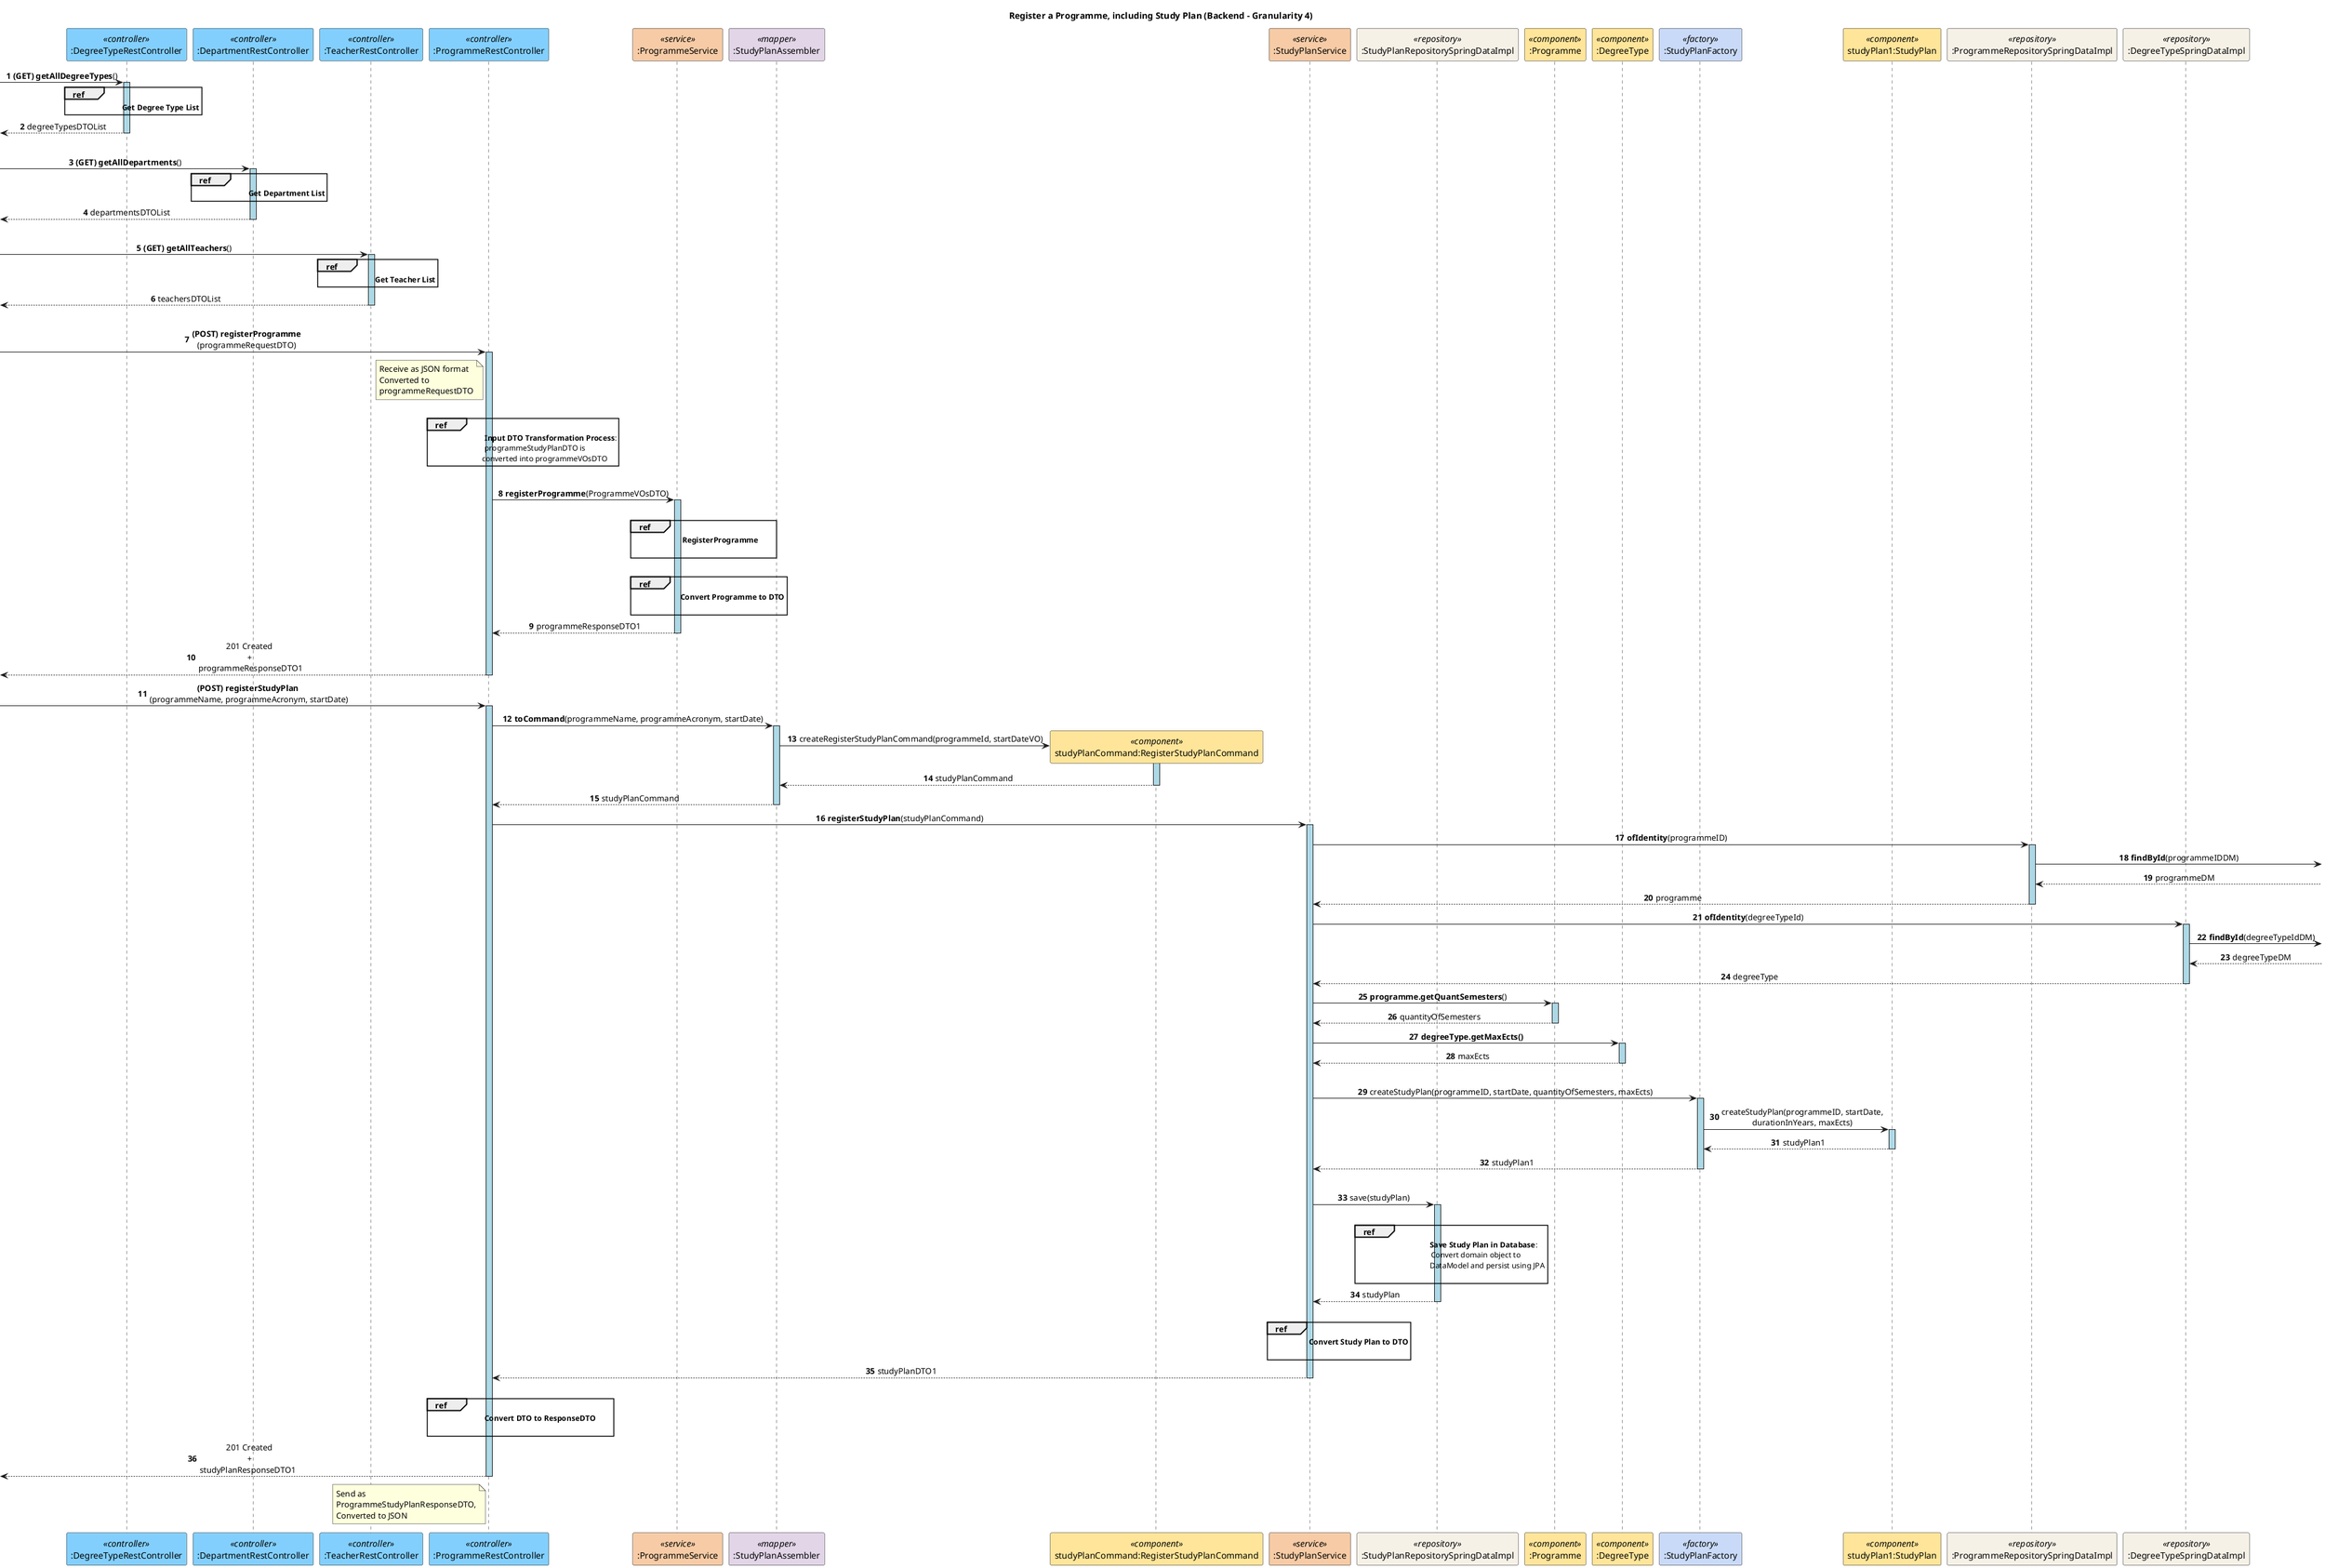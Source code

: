 @startuml
title Register a Programme, including Study Plan (Backend - Granularity 4)
skinparam sequenceLifeLineBackgroundColor lightblue
skinparam sequenceMessageAlign center
autonumber

participant ":DegreeTypeRestController" as DegreeTypeRestController <<controller>> #82CFFD
participant ":DepartmentRestController" as DepartmentRestController <<controller>> #82CFFD
participant ":TeacherRestController" as TeacherRestController <<controller>> #82CFFD
participant ":ProgrammeRestController" as RestController <<controller>> #82CFFD
participant ":ProgrammeService" as ProgrammeService <<service>> #F6CBA5
participant ":StudyPlanAssembler" as StudyPlanAssembler <<mapper>> #E1D5E7
participant "studyPlanCommand:RegisterStudyPlanCommand" as Command <<component>> #FFE599
participant ":StudyPlanService" as StudyPlanService <<service>> #F6CBA5
participant ":StudyPlanRepositorySpringDataImpl" as StudyPlanRepository <<repository>> #F6F1E7
participant ":Programme" as Programme <<component>> #FFE599
participant ":DegreeType" as DegreeType <<component>> #FFE599
participant ":StudyPlanFactory" as StudyPlanFactory <<factory>> #C9DAF8
participant "studyPlan1:StudyPlan" as StudyPlan <<component>> #FFE599
participant ":ProgrammeRepositorySpringDataImpl" as ProgrammeRepository <<repository>> #F6F1E7
participant ":DegreeTypeSpringDataImpl" as DegreeTypeRepository <<repository>> #F6F1E7

-> DegreeTypeRestController: **(GET) getAllDegreeTypes**()
activate DegreeTypeRestController
ref over DegreeTypeRestController
  \t\t\t    **Get Degree Type List**
end ref
<-- DegreeTypeRestController: degreeTypesDTOList
deactivate DegreeTypeRestController
|||
-> DepartmentRestController: **(GET) getAllDepartments**()
activate DepartmentRestController
ref over DepartmentRestController
  \t\t\t    **Get Department List**
end ref
<-- DepartmentRestController: departmentsDTOList
deactivate DepartmentRestController
|||
-> TeacherRestController: **(GET) getAllTeachers**()
activate TeacherRestController
ref over TeacherRestController
  \t\t\t    **Get Teacher List**
end ref
<-- TeacherRestController: teachersDTOList
deactivate TeacherRestController
|||

/'------------------------------------------
 Register Programme, including Study Plan --'/

-> RestController: **(POST) registerProgramme**\n(programmeRequestDTO)
activate RestController
note left of RestController
  Receive as JSON format
  Converted to
  programmeRequestDTO
end note
|||
ref over RestController
    \t\t\t    **Input DTO Transformation Process**:
    \t    programmeStudyPlanDTO is
    \t\t      converted into programmeVOsDTO
end ref
|||
RestController -> ProgrammeService ++: **registerProgramme**(ProgrammeVOsDTO)
|||
ref over ProgrammeService
  \t\t\t **RegisterProgramme**\t

end ref

|||
ref over ProgrammeService
  \t\t\t**Convert Programme to DTO**

end ref
ProgrammeService --> RestController --: programmeResponseDTO1
<-- RestController --: 201 Created \n+ \nprogrammeResponseDTO1

/'------------------------------------------
 -------------- Study Plan ----------------'/

-> RestController ++: **(POST) registerStudyPlan** \n(programmeName, programmeAcronym, startDate)
RestController -> StudyPlanAssembler ++: **toCommand**(programmeName, programmeAcronym, startDate)
StudyPlanAssembler -> Command **: createRegisterStudyPlanCommand(programmeId, startDateVO)
activate Command
Command --> StudyPlanAssembler --: studyPlanCommand
StudyPlanAssembler --> RestController --: studyPlanCommand

RestController -> StudyPlanService : **registerStudyPlan**(studyPlanCommand)
activate StudyPlanService
StudyPlanService -> ProgrammeRepository ++: **ofIdentity**(programmeID)
ProgrammeRepository -> : **findById**(programmeIDDM)
ProgrammeRepository <-- : programmeDM
ProgrammeRepository --> StudyPlanService --: programme

StudyPlanService -> DegreeTypeRepository ++: **ofIdentity**(degreeTypeId)
DegreeTypeRepository -> : **findById**(degreeTypeIdDM)
DegreeTypeRepository <-- : degreeTypeDM
DegreeTypeRepository --> StudyPlanService --: degreeType
StudyPlanService -> Programme ++: **programme.getQuantSemesters**()
Programme --> StudyPlanService --: quantityOfSemesters
StudyPlanService -> DegreeType ++: **degreeType.getMaxEcts()**
DegreeType --> StudyPlanService --: maxEcts
|||

StudyPlanService -> StudyPlanFactory: createStudyPlan(programmeID, startDate, quantityOfSemesters, maxEcts)
activate StudyPlanFactory
StudyPlanFactory -> StudyPlan ++: createStudyPlan(programmeID, startDate,\ndurationInYears, maxEcts)
StudyPlan --> StudyPlanFactory --: studyPlan1
StudyPlanFactory --> StudyPlanService: studyPlan1
deactivate StudyPlanFactory
|||
StudyPlanService -> StudyPlanRepository: save(studyPlan)
activate StudyPlanRepository
|||
ref over StudyPlanRepository
       \t\t\t\t **Save Study Plan in Database**:
    \t \t \t Convert domain object to
    \t\t\t\t     DataModel and persist using JPA\t

end ref

StudyPlanRepository --> StudyPlanService: studyPlan
deactivate StudyPlanRepository
|||
ref over StudyPlanService
  \t\t    **Convert Study Plan to DTO**

end ref
StudyPlanService --> RestController: studyPlanDTO1
deactivate StudyPlanService
|||
ref over RestController
  \t\t\t    **Convert DTO to ResponseDTO**\t

end ref
<-- RestController: 201 Created \n+ \nstudyPlanResponseDTO1\t
deactivate RestController
note left RestController
  Send as
  ProgrammeStudyPlanResponseDTO,
  Converted to JSON
end note
@enduml